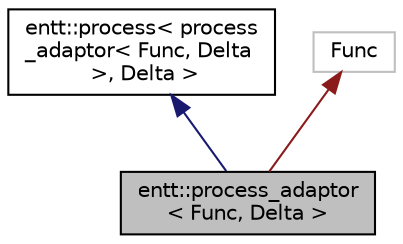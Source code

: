 digraph "entt::process_adaptor&lt; Func, Delta &gt;"
{
 // LATEX_PDF_SIZE
  edge [fontname="Helvetica",fontsize="10",labelfontname="Helvetica",labelfontsize="10"];
  node [fontname="Helvetica",fontsize="10",shape=record];
  Node1 [label="entt::process_adaptor\l\< Func, Delta \>",height=0.2,width=0.4,color="black", fillcolor="grey75", style="filled", fontcolor="black",tooltip="Adaptor for lambdas and functors to turn them into processes."];
  Node2 -> Node1 [dir="back",color="midnightblue",fontsize="10",style="solid"];
  Node2 [label="entt::process\< process\l_adaptor\< Func, Delta\l \>, Delta \>",height=0.2,width=0.4,color="black", fillcolor="white", style="filled",URL="$classentt_1_1process.html",tooltip=" "];
  Node3 -> Node1 [dir="back",color="firebrick4",fontsize="10",style="solid"];
  Node3 [label="Func",height=0.2,width=0.4,color="grey75", fillcolor="white", style="filled",tooltip=" "];
}
